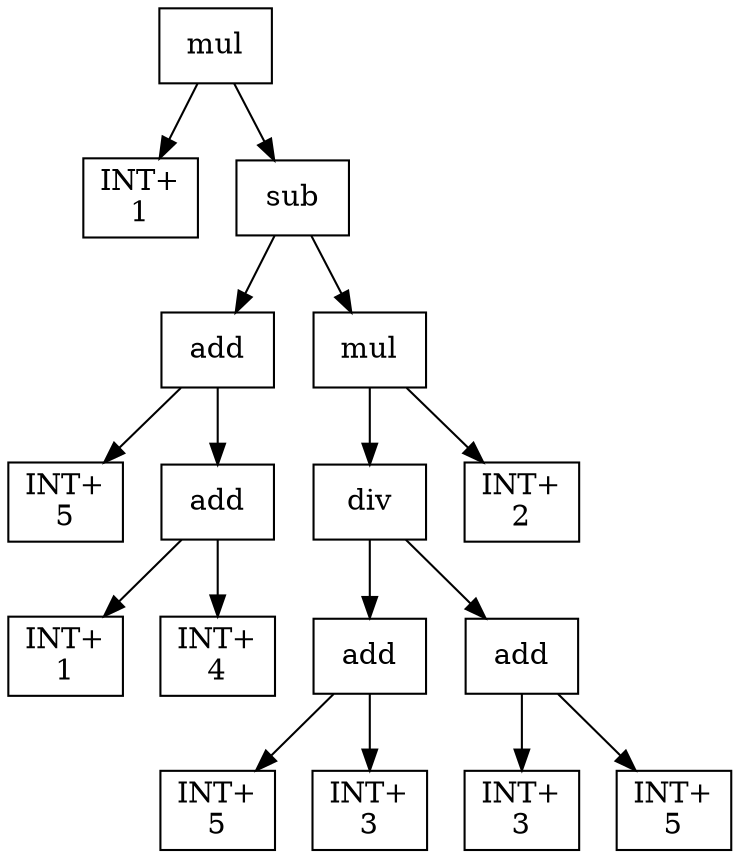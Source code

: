 digraph expr {
  node [shape=box];
  n1 [label="mul"];
  n2 [label="INT+\n1"];
  n3 [label="sub"];
  n4 [label="add"];
  n5 [label="INT+\n5"];
  n6 [label="add"];
  n7 [label="INT+\n1"];
  n8 [label="INT+\n4"];
  n6 -> n7;
  n6 -> n8;
  n4 -> n5;
  n4 -> n6;
  n9 [label="mul"];
  n10 [label="div"];
  n11 [label="add"];
  n12 [label="INT+\n5"];
  n13 [label="INT+\n3"];
  n11 -> n12;
  n11 -> n13;
  n14 [label="add"];
  n15 [label="INT+\n3"];
  n16 [label="INT+\n5"];
  n14 -> n15;
  n14 -> n16;
  n10 -> n11;
  n10 -> n14;
  n17 [label="INT+\n2"];
  n9 -> n10;
  n9 -> n17;
  n3 -> n4;
  n3 -> n9;
  n1 -> n2;
  n1 -> n3;
}